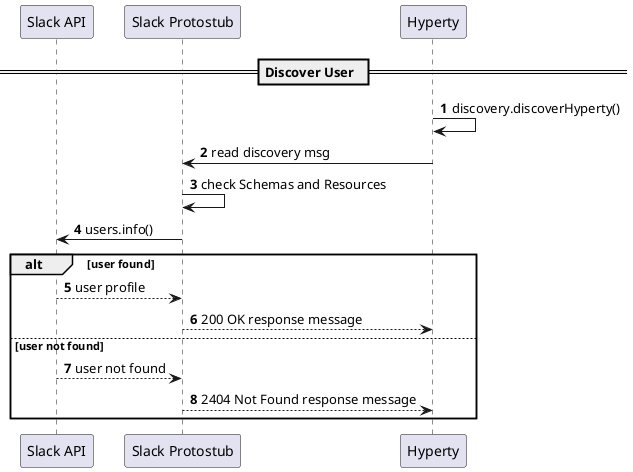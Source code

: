 
@startuml "discover-slack-user.png"

autonumber

participant "Slack API" as api
participant "Slack Protostub" as stub
participant "Hyperty" as hy

== Discover User  ==

hy -> hy : discovery.discoverHyperty()

hy -> stub : read discovery msg

stub -> stub : check Schemas and Resources

stub -> api : users.info()

alt user found

stub <-- api : user profile

stub --> hy : 200 OK response message

else user not found

stub <-- api : user not found

stub --> hy : 2404 Not Found response message

end


@enduml
